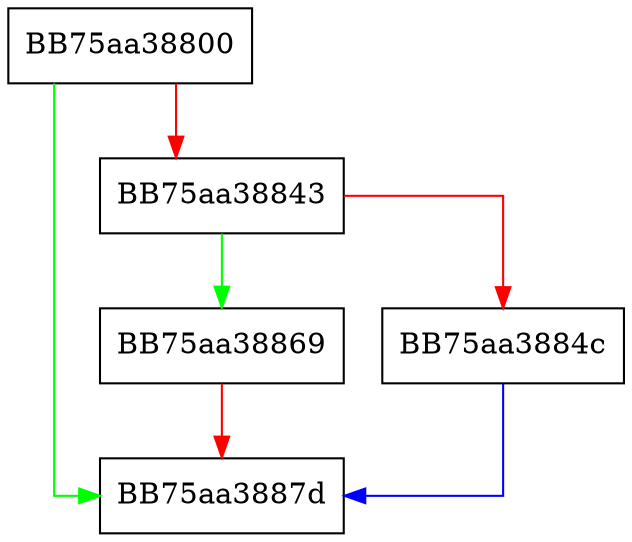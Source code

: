 digraph getEnumPropNameString {
  node [shape="box"];
  graph [splines=ortho];
  BB75aa38800 -> BB75aa3887d [color="green"];
  BB75aa38800 -> BB75aa38843 [color="red"];
  BB75aa38843 -> BB75aa38869 [color="green"];
  BB75aa38843 -> BB75aa3884c [color="red"];
  BB75aa3884c -> BB75aa3887d [color="blue"];
  BB75aa38869 -> BB75aa3887d [color="red"];
}